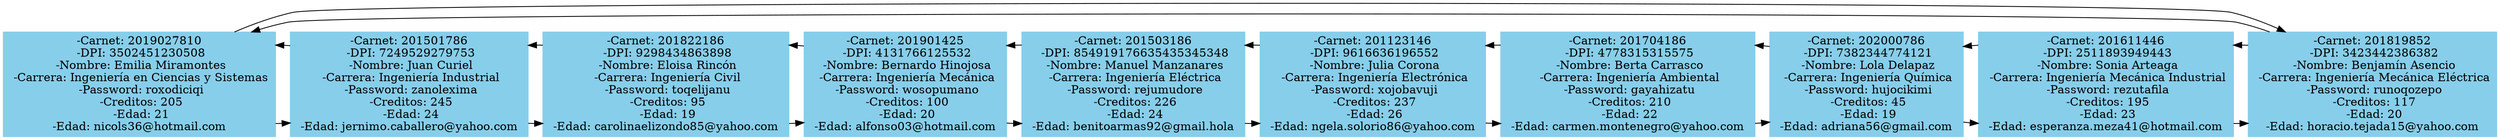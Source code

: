 digraph {
 rankdir=TB;
	Nodo3502451230508->	Nodo7249529279753[constraint=false]; 
	Nodo3502451230508->	Nodo7249529279753[dir=back, constraint=false]; 

 	Nodo3502451230508[shape=box,style=filled,color=skyblue , label = "-Carnet: 2019027810
 -DPI: 3502451230508
 -Nombre: Emilia Miramontes
 -Carrera: Ingeniería en Ciencias y Sistemas
 -Password: roxodiciqi
 -Creditos: 205
 -Edad: 21
 -Edad: nicols36@hotmail.com "] 
	Nodo7249529279753->	Nodo9298434863898[constraint=false]; 
	Nodo7249529279753->	Nodo9298434863898[dir=back, constraint=false]; 

 	Nodo7249529279753[shape=box,style=filled,color=skyblue , label = "-Carnet: 201501786
 -DPI: 7249529279753
 -Nombre: Juan Curiel
 -Carrera: Ingeniería Industrial
 -Password: zanolexima
 -Creditos: 245
 -Edad: 24
 -Edad: jernimo.caballero@yahoo.com "] 
	Nodo9298434863898->	Nodo4131766125532[constraint=false]; 
	Nodo9298434863898->	Nodo4131766125532[dir=back, constraint=false]; 

 	Nodo9298434863898[shape=box,style=filled,color=skyblue , label = "-Carnet: 201822186
 -DPI: 9298434863898
 -Nombre: Eloisa Rincón
 -Carrera: Ingeniería Civil
 -Password: toqelijanu
 -Creditos: 95
 -Edad: 19
 -Edad: carolinaelizondo85@yahoo.com "] 
	Nodo4131766125532->	Nodo854919176635435345348[constraint=false]; 
	Nodo4131766125532->	Nodo854919176635435345348[dir=back, constraint=false]; 

 	Nodo4131766125532[shape=box,style=filled,color=skyblue , label = "-Carnet: 201901425
 -DPI: 4131766125532
 -Nombre: Bernardo Hinojosa
 -Carrera: Ingeniería Mecánica
 -Password: wosopumano
 -Creditos: 100
 -Edad: 20
 -Edad: alfonso03@hotmail.com "] 
	Nodo854919176635435345348->	Nodo9616636196552[constraint=false]; 
	Nodo854919176635435345348->	Nodo9616636196552[dir=back, constraint=false]; 

 	Nodo854919176635435345348[shape=box,style=filled,color=skyblue , label = "-Carnet: 201503186
 -DPI: 854919176635435345348
 -Nombre: Manuel Manzanares
 -Carrera: Ingeniería Eléctrica
 -Password: rejumudore
 -Creditos: 226
 -Edad: 24
 -Edad: benitoarmas92@gmail.hola "] 
	Nodo9616636196552->	Nodo4778315315575[constraint=false]; 
	Nodo9616636196552->	Nodo4778315315575[dir=back, constraint=false]; 

 	Nodo9616636196552[shape=box,style=filled,color=skyblue , label = "-Carnet: 201123146
 -DPI: 9616636196552
 -Nombre: Julia Corona
 -Carrera: Ingeniería Electrónica
 -Password: xojobavuji
 -Creditos: 237
 -Edad: 26
 -Edad: ngela.solorio86@yahoo.com "] 
	Nodo4778315315575->	Nodo7382344774121[constraint=false]; 
	Nodo4778315315575->	Nodo7382344774121[dir=back, constraint=false]; 

 	Nodo4778315315575[shape=box,style=filled,color=skyblue , label = "-Carnet: 201704186
 -DPI: 4778315315575
 -Nombre: Berta Carrasco
 -Carrera: Ingeniería Ambiental
 -Password: gayahizatu
 -Creditos: 210
 -Edad: 22
 -Edad: carmen.montenegro@yahoo.com "] 
	Nodo7382344774121->	Nodo2511893949443[constraint=false]; 
	Nodo7382344774121->	Nodo2511893949443[dir=back, constraint=false]; 

 	Nodo7382344774121[shape=box,style=filled,color=skyblue , label = "-Carnet: 202000786
 -DPI: 7382344774121
 -Nombre: Lola Delapaz
 -Carrera: Ingeniería Química
 -Password: hujocikimi
 -Creditos: 45
 -Edad: 19
 -Edad: adriana56@gmail.com "] 
	Nodo2511893949443->	Nodo3423442386382[constraint=false]; 
	Nodo2511893949443->	Nodo3423442386382[dir=back, constraint=false]; 

 	Nodo2511893949443[shape=box,style=filled,color=skyblue , label = "-Carnet: 201611446
 -DPI: 2511893949443
 -Nombre: Sonia Arteaga
 -Carrera: Ingeniería Mecánica Industrial
 -Password: rezutafila
 -Creditos: 195
 -Edad: 23
 -Edad: esperanza.meza41@hotmail.com "] 
	Nodo3423442386382->	Nodo3502451230508[constraint=false]; 
	Nodo3423442386382->	Nodo3502451230508[dir=back, constraint=false]; 

 	Nodo3423442386382[shape=box,style=filled,color=skyblue , label = "-Carnet: 201819852
 -DPI: 3423442386382
 -Nombre: Benjamín Asencio
 -Carrera: Ingeniería Mecánica Eléctrica
 -Password: runoqozepo
 -Creditos: 117
 -Edad: 20
 -Edad: horacio.tejada15@yahoo.com "] 
}
